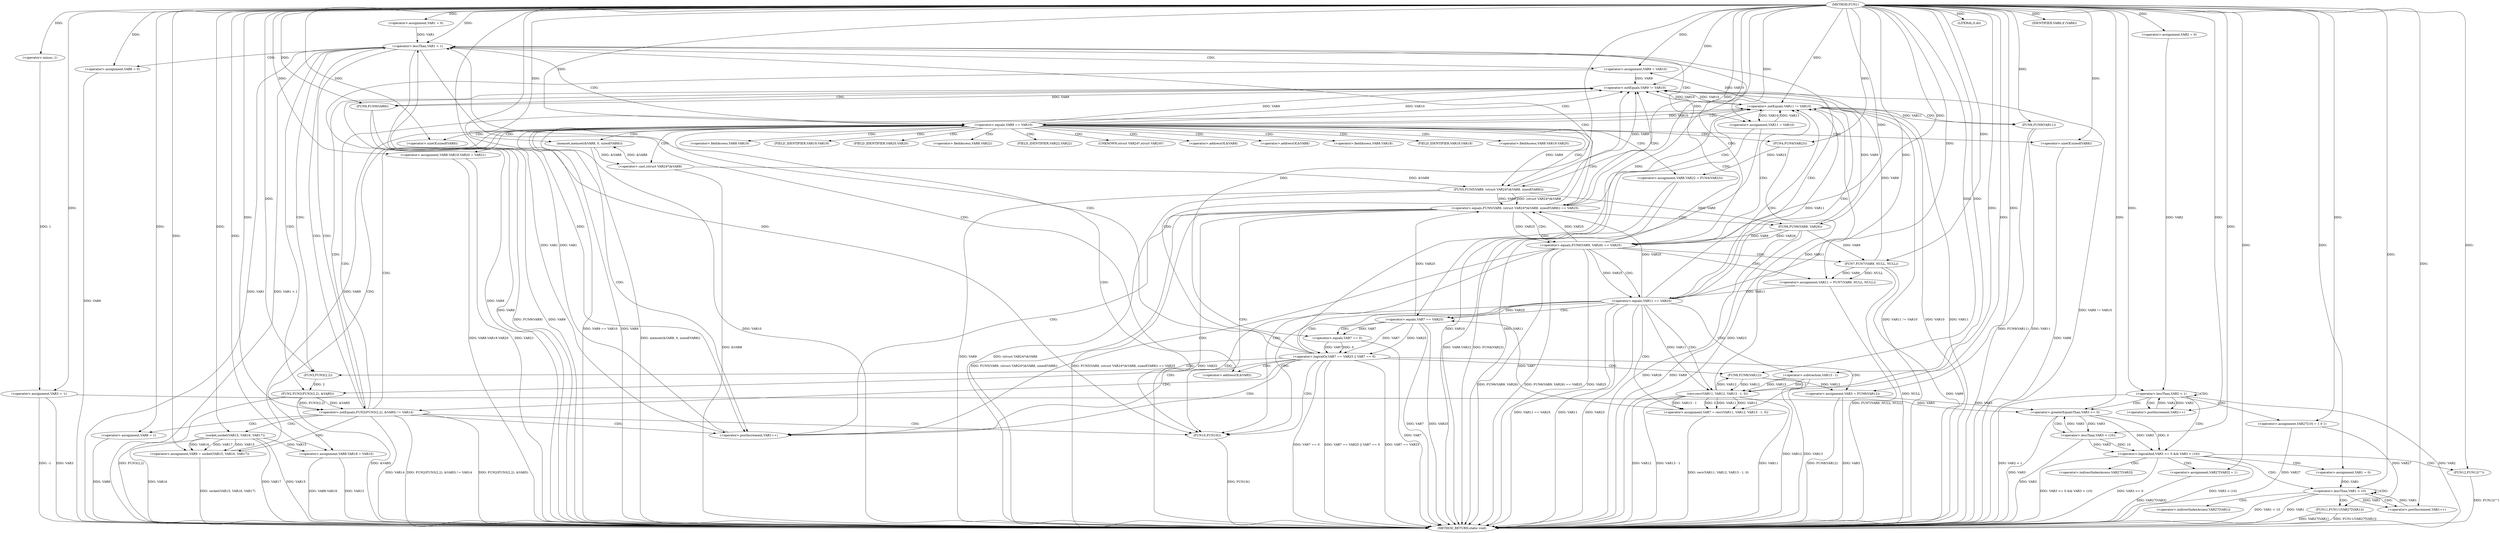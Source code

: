 digraph FUN1 {  
"1000100" [label = "(METHOD,FUN1)" ]
"1000310" [label = "(METHOD_RETURN,static void)" ]
"1000105" [label = "(<operator>.assignment,VAR3 = -1)" ]
"1000107" [label = "(<operator>.minus,-1)" ]
"1000110" [label = "(<operator>.assignment,VAR1 = 0)" ]
"1000113" [label = "(<operator>.lessThan,VAR1 < 1)" ]
"1000116" [label = "(<operator>.postIncrement,VAR1++)" ]
"1000122" [label = "(<operator>.assignment,VAR6 = 0)" ]
"1000128" [label = "(<operator>.assignment,VAR9 = VAR10)" ]
"1000132" [label = "(<operator>.assignment,VAR11 = VAR10)" ]
"1000139" [label = "(<operator>.notEquals,FUN2(FUN3(2,2), &VAR5) != VAR14)" ]
"1000140" [label = "(FUN2,FUN2(FUN3(2,2), &VAR5))" ]
"1000141" [label = "(FUN3,FUN3(2,2))" ]
"1000149" [label = "(<operator>.assignment,VAR6 = 1)" ]
"1000152" [label = "(<operator>.assignment,VAR9 = socket(VAR15, VAR16, VAR17))" ]
"1000154" [label = "(socket,socket(VAR15, VAR16, VAR17))" ]
"1000159" [label = "(<operator>.equals,VAR9 == VAR10)" ]
"1000164" [label = "(memset,memset(&VAR8, 0, sizeof(VAR8)))" ]
"1000168" [label = "(<operator>.sizeOf,sizeof(VAR8))" ]
"1000170" [label = "(<operator>.assignment,VAR8.VAR18 = VAR15)" ]
"1000175" [label = "(<operator>.assignment,VAR8.VAR19.VAR20 = VAR21)" ]
"1000182" [label = "(<operator>.assignment,VAR8.VAR22 = FUN4(VAR23))" ]
"1000186" [label = "(FUN4,FUN4(VAR23))" ]
"1000189" [label = "(<operator>.equals,FUN5(VAR9, (struct VAR24*)&VAR8, sizeof(VAR8)) == VAR25)" ]
"1000190" [label = "(FUN5,FUN5(VAR9, (struct VAR24*)&VAR8, sizeof(VAR8)))" ]
"1000192" [label = "(<operator>.cast,(struct VAR24*)&VAR8)" ]
"1000196" [label = "(<operator>.sizeOf,sizeof(VAR8))" ]
"1000202" [label = "(<operator>.equals,FUN6(VAR9, VAR26) == VAR25)" ]
"1000203" [label = "(FUN6,FUN6(VAR9, VAR26))" ]
"1000209" [label = "(<operator>.assignment,VAR11 = FUN7(VAR9, NULL, NULL))" ]
"1000211" [label = "(FUN7,FUN7(VAR9, NULL, NULL))" ]
"1000216" [label = "(<operator>.equals,VAR11 == VAR25)" ]
"1000221" [label = "(<operator>.assignment,VAR7 = recv(VAR11, VAR12, VAR13 - 1, 0))" ]
"1000223" [label = "(recv,recv(VAR11, VAR12, VAR13 - 1, 0))" ]
"1000226" [label = "(<operator>.subtraction,VAR13 - 1)" ]
"1000231" [label = "(<operator>.logicalOr,VAR7 == VAR25 || VAR7 == 0)" ]
"1000232" [label = "(<operator>.equals,VAR7 == VAR25)" ]
"1000235" [label = "(<operator>.equals,VAR7 == 0)" ]
"1000240" [label = "(<operator>.assignment,VAR3 = FUN8(VAR12))" ]
"1000242" [label = "(FUN8,FUN8(VAR12))" ]
"1000244" [label = "(LITERAL,0,do)" ]
"1000246" [label = "(<operator>.notEquals,VAR9 != VAR10)" ]
"1000250" [label = "(FUN9,FUN9(VAR9))" ]
"1000253" [label = "(<operator>.notEquals,VAR11 != VAR10)" ]
"1000257" [label = "(FUN9,FUN9(VAR11))" ]
"1000260" [label = "(IDENTIFIER,VAR6,if (VAR6))" ]
"1000262" [label = "(FUN10,FUN10())" ]
"1000264" [label = "(<operator>.assignment,VAR2 = 0)" ]
"1000267" [label = "(<operator>.lessThan,VAR2 < 1)" ]
"1000270" [label = "(<operator>.postIncrement,VAR2++)" ]
"1000276" [label = "(<operator>.assignment,VAR27[10] = { 0 })" ]
"1000279" [label = "(<operator>.logicalAnd,VAR3 >= 0 && VAR3 < (10))" ]
"1000280" [label = "(<operator>.greaterEqualsThan,VAR3 >= 0)" ]
"1000283" [label = "(<operator>.lessThan,VAR3 < (10))" ]
"1000287" [label = "(<operator>.assignment,VAR27[VAR3] = 1)" ]
"1000293" [label = "(<operator>.assignment,VAR1 = 0)" ]
"1000296" [label = "(<operator>.lessThan,VAR1 < 10)" ]
"1000299" [label = "(<operator>.postIncrement,VAR1++)" ]
"1000302" [label = "(FUN11,FUN11(VAR27[VAR1]))" ]
"1000308" [label = "(FUN12,FUN12(\"\"))" ]
"1000144" [label = "(<operator>.addressOf,&VAR5)" ]
"1000165" [label = "(<operator>.addressOf,&VAR8)" ]
"1000171" [label = "(<operator>.fieldAccess,VAR8.VAR18)" ]
"1000173" [label = "(FIELD_IDENTIFIER,VAR18,VAR18)" ]
"1000176" [label = "(<operator>.fieldAccess,VAR8.VAR19.VAR20)" ]
"1000177" [label = "(<operator>.fieldAccess,VAR8.VAR19)" ]
"1000179" [label = "(FIELD_IDENTIFIER,VAR19,VAR19)" ]
"1000180" [label = "(FIELD_IDENTIFIER,VAR20,VAR20)" ]
"1000183" [label = "(<operator>.fieldAccess,VAR8.VAR22)" ]
"1000185" [label = "(FIELD_IDENTIFIER,VAR22,VAR22)" ]
"1000193" [label = "(UNKNOWN,struct VAR24*,struct VAR24*)" ]
"1000194" [label = "(<operator>.addressOf,&VAR8)" ]
"1000288" [label = "(<operator>.indirectIndexAccess,VAR27[VAR3])" ]
"1000303" [label = "(<operator>.indirectIndexAccess,VAR27[VAR1])" ]
  "1000175" -> "1000310"  [ label = "DDG: VAR21"] 
  "1000203" -> "1000310"  [ label = "DDG: VAR26"] 
  "1000159" -> "1000310"  [ label = "DDG: VAR9 == VAR10"] 
  "1000164" -> "1000310"  [ label = "DDG: memset(&VAR8, 0, sizeof(VAR8))"] 
  "1000182" -> "1000310"  [ label = "DDG: FUN4(VAR23)"] 
  "1000186" -> "1000310"  [ label = "DDG: VAR23"] 
  "1000223" -> "1000310"  [ label = "DDG: VAR12"] 
  "1000250" -> "1000310"  [ label = "DDG: VAR9"] 
  "1000192" -> "1000310"  [ label = "DDG: &VAR8"] 
  "1000226" -> "1000310"  [ label = "DDG: VAR13"] 
  "1000221" -> "1000310"  [ label = "DDG: recv(VAR11, VAR12, VAR13 - 1, 0)"] 
  "1000283" -> "1000310"  [ label = "DDG: VAR3"] 
  "1000105" -> "1000310"  [ label = "DDG: -1"] 
  "1000235" -> "1000310"  [ label = "DDG: VAR7"] 
  "1000232" -> "1000310"  [ label = "DDG: VAR7"] 
  "1000253" -> "1000310"  [ label = "DDG: VAR11 != VAR10"] 
  "1000231" -> "1000310"  [ label = "DDG: VAR7 == 0"] 
  "1000279" -> "1000310"  [ label = "DDG: VAR3 >= 0"] 
  "1000189" -> "1000310"  [ label = "DDG: FUN5(VAR9, (struct VAR24*)&VAR8, sizeof(VAR8))"] 
  "1000216" -> "1000310"  [ label = "DDG: VAR11 == VAR25"] 
  "1000296" -> "1000310"  [ label = "DDG: VAR1 < 10"] 
  "1000154" -> "1000310"  [ label = "DDG: VAR17"] 
  "1000253" -> "1000310"  [ label = "DDG: VAR10"] 
  "1000302" -> "1000310"  [ label = "DDG: VAR27[VAR1]"] 
  "1000223" -> "1000310"  [ label = "DDG: VAR13 - 1"] 
  "1000216" -> "1000310"  [ label = "DDG: VAR11"] 
  "1000113" -> "1000310"  [ label = "DDG: VAR1"] 
  "1000159" -> "1000310"  [ label = "DDG: VAR9"] 
  "1000211" -> "1000310"  [ label = "DDG: NULL"] 
  "1000253" -> "1000310"  [ label = "DDG: VAR11"] 
  "1000189" -> "1000310"  [ label = "DDG: FUN5(VAR9, (struct VAR24*)&VAR8, sizeof(VAR8)) == VAR25"] 
  "1000202" -> "1000310"  [ label = "DDG: VAR25"] 
  "1000122" -> "1000310"  [ label = "DDG: VAR6"] 
  "1000140" -> "1000310"  [ label = "DDG: FUN3(2,2)"] 
  "1000139" -> "1000310"  [ label = "DDG: FUN2(FUN3(2,2), &VAR5) != VAR14"] 
  "1000139" -> "1000310"  [ label = "DDG: FUN2(FUN3(2,2), &VAR5)"] 
  "1000267" -> "1000310"  [ label = "DDG: VAR2"] 
  "1000128" -> "1000310"  [ label = "DDG: VAR9"] 
  "1000154" -> "1000310"  [ label = "DDG: VAR15"] 
  "1000140" -> "1000310"  [ label = "DDG: &VAR5"] 
  "1000267" -> "1000310"  [ label = "DDG: VAR2 < 1"] 
  "1000132" -> "1000310"  [ label = "DDG: VAR10"] 
  "1000190" -> "1000310"  [ label = "DDG: VAR9"] 
  "1000216" -> "1000310"  [ label = "DDG: VAR25"] 
  "1000202" -> "1000310"  [ label = "DDG: FUN6(VAR9, VAR26)"] 
  "1000257" -> "1000310"  [ label = "DDG: VAR11"] 
  "1000175" -> "1000310"  [ label = "DDG: VAR8.VAR19.VAR20"] 
  "1000302" -> "1000310"  [ label = "DDG: FUN11(VAR27[VAR1])"] 
  "1000231" -> "1000310"  [ label = "DDG: VAR7 == VAR25 || VAR7 == 0"] 
  "1000132" -> "1000310"  [ label = "DDG: VAR11"] 
  "1000211" -> "1000310"  [ label = "DDG: VAR9"] 
  "1000296" -> "1000310"  [ label = "DDG: VAR1"] 
  "1000262" -> "1000310"  [ label = "DDG: FUN10()"] 
  "1000152" -> "1000310"  [ label = "DDG: socket(VAR15, VAR16, VAR17)"] 
  "1000196" -> "1000310"  [ label = "DDG: VAR8"] 
  "1000231" -> "1000310"  [ label = "DDG: VAR7 == VAR25"] 
  "1000113" -> "1000310"  [ label = "DDG: VAR1 < 1"] 
  "1000209" -> "1000310"  [ label = "DDG: FUN7(VAR9, NULL, NULL)"] 
  "1000280" -> "1000310"  [ label = "DDG: VAR3"] 
  "1000232" -> "1000310"  [ label = "DDG: VAR25"] 
  "1000276" -> "1000310"  [ label = "DDG: VAR27"] 
  "1000240" -> "1000310"  [ label = "DDG: FUN8(VAR12)"] 
  "1000287" -> "1000310"  [ label = "DDG: VAR27[VAR3]"] 
  "1000170" -> "1000310"  [ label = "DDG: VAR8.VAR18"] 
  "1000149" -> "1000310"  [ label = "DDG: VAR6"] 
  "1000257" -> "1000310"  [ label = "DDG: FUN9(VAR11)"] 
  "1000250" -> "1000310"  [ label = "DDG: FUN9(VAR9)"] 
  "1000154" -> "1000310"  [ label = "DDG: VAR16"] 
  "1000308" -> "1000310"  [ label = "DDG: FUN12(\"\")"] 
  "1000246" -> "1000310"  [ label = "DDG: VAR9 != VAR10"] 
  "1000279" -> "1000310"  [ label = "DDG: VAR3 < (10)"] 
  "1000139" -> "1000310"  [ label = "DDG: VAR14"] 
  "1000240" -> "1000310"  [ label = "DDG: VAR3"] 
  "1000159" -> "1000310"  [ label = "DDG: VAR10"] 
  "1000182" -> "1000310"  [ label = "DDG: VAR8.VAR22"] 
  "1000190" -> "1000310"  [ label = "DDG: (struct VAR24*)&VAR8"] 
  "1000279" -> "1000310"  [ label = "DDG: VAR3 >= 0 && VAR3 < (10)"] 
  "1000170" -> "1000310"  [ label = "DDG: VAR15"] 
  "1000242" -> "1000310"  [ label = "DDG: VAR12"] 
  "1000105" -> "1000310"  [ label = "DDG: VAR3"] 
  "1000246" -> "1000310"  [ label = "DDG: VAR9"] 
  "1000223" -> "1000310"  [ label = "DDG: VAR11"] 
  "1000202" -> "1000310"  [ label = "DDG: FUN6(VAR9, VAR26) == VAR25"] 
  "1000203" -> "1000310"  [ label = "DDG: VAR9"] 
  "1000189" -> "1000310"  [ label = "DDG: VAR25"] 
  "1000107" -> "1000105"  [ label = "DDG: 1"] 
  "1000100" -> "1000105"  [ label = "DDG: "] 
  "1000100" -> "1000107"  [ label = "DDG: "] 
  "1000100" -> "1000110"  [ label = "DDG: "] 
  "1000116" -> "1000113"  [ label = "DDG: VAR1"] 
  "1000110" -> "1000113"  [ label = "DDG: VAR1"] 
  "1000100" -> "1000113"  [ label = "DDG: "] 
  "1000113" -> "1000116"  [ label = "DDG: VAR1"] 
  "1000100" -> "1000116"  [ label = "DDG: "] 
  "1000100" -> "1000122"  [ label = "DDG: "] 
  "1000253" -> "1000128"  [ label = "DDG: VAR10"] 
  "1000100" -> "1000128"  [ label = "DDG: "] 
  "1000100" -> "1000132"  [ label = "DDG: "] 
  "1000253" -> "1000132"  [ label = "DDG: VAR10"] 
  "1000140" -> "1000139"  [ label = "DDG: FUN3(2,2)"] 
  "1000140" -> "1000139"  [ label = "DDG: &VAR5"] 
  "1000141" -> "1000140"  [ label = "DDG: 2"] 
  "1000100" -> "1000141"  [ label = "DDG: "] 
  "1000100" -> "1000139"  [ label = "DDG: "] 
  "1000100" -> "1000149"  [ label = "DDG: "] 
  "1000154" -> "1000152"  [ label = "DDG: VAR15"] 
  "1000154" -> "1000152"  [ label = "DDG: VAR16"] 
  "1000154" -> "1000152"  [ label = "DDG: VAR17"] 
  "1000100" -> "1000152"  [ label = "DDG: "] 
  "1000100" -> "1000154"  [ label = "DDG: "] 
  "1000152" -> "1000159"  [ label = "DDG: VAR9"] 
  "1000100" -> "1000159"  [ label = "DDG: "] 
  "1000253" -> "1000159"  [ label = "DDG: VAR10"] 
  "1000192" -> "1000164"  [ label = "DDG: &VAR8"] 
  "1000100" -> "1000164"  [ label = "DDG: "] 
  "1000100" -> "1000168"  [ label = "DDG: "] 
  "1000154" -> "1000170"  [ label = "DDG: VAR15"] 
  "1000100" -> "1000170"  [ label = "DDG: "] 
  "1000100" -> "1000175"  [ label = "DDG: "] 
  "1000186" -> "1000182"  [ label = "DDG: VAR23"] 
  "1000100" -> "1000186"  [ label = "DDG: "] 
  "1000190" -> "1000189"  [ label = "DDG: VAR9"] 
  "1000190" -> "1000189"  [ label = "DDG: (struct VAR24*)&VAR8"] 
  "1000159" -> "1000190"  [ label = "DDG: VAR9"] 
  "1000100" -> "1000190"  [ label = "DDG: "] 
  "1000192" -> "1000190"  [ label = "DDG: &VAR8"] 
  "1000164" -> "1000192"  [ label = "DDG: &VAR8"] 
  "1000100" -> "1000196"  [ label = "DDG: "] 
  "1000202" -> "1000189"  [ label = "DDG: VAR25"] 
  "1000216" -> "1000189"  [ label = "DDG: VAR25"] 
  "1000232" -> "1000189"  [ label = "DDG: VAR25"] 
  "1000100" -> "1000189"  [ label = "DDG: "] 
  "1000203" -> "1000202"  [ label = "DDG: VAR9"] 
  "1000203" -> "1000202"  [ label = "DDG: VAR26"] 
  "1000190" -> "1000203"  [ label = "DDG: VAR9"] 
  "1000100" -> "1000203"  [ label = "DDG: "] 
  "1000189" -> "1000202"  [ label = "DDG: VAR25"] 
  "1000100" -> "1000202"  [ label = "DDG: "] 
  "1000211" -> "1000209"  [ label = "DDG: VAR9"] 
  "1000211" -> "1000209"  [ label = "DDG: NULL"] 
  "1000100" -> "1000209"  [ label = "DDG: "] 
  "1000203" -> "1000211"  [ label = "DDG: VAR9"] 
  "1000100" -> "1000211"  [ label = "DDG: "] 
  "1000209" -> "1000216"  [ label = "DDG: VAR11"] 
  "1000100" -> "1000216"  [ label = "DDG: "] 
  "1000202" -> "1000216"  [ label = "DDG: VAR25"] 
  "1000223" -> "1000221"  [ label = "DDG: VAR11"] 
  "1000223" -> "1000221"  [ label = "DDG: VAR12"] 
  "1000223" -> "1000221"  [ label = "DDG: VAR13 - 1"] 
  "1000223" -> "1000221"  [ label = "DDG: 0"] 
  "1000100" -> "1000221"  [ label = "DDG: "] 
  "1000216" -> "1000223"  [ label = "DDG: VAR11"] 
  "1000100" -> "1000223"  [ label = "DDG: "] 
  "1000242" -> "1000223"  [ label = "DDG: VAR12"] 
  "1000226" -> "1000223"  [ label = "DDG: VAR13"] 
  "1000226" -> "1000223"  [ label = "DDG: 1"] 
  "1000100" -> "1000226"  [ label = "DDG: "] 
  "1000232" -> "1000231"  [ label = "DDG: VAR7"] 
  "1000232" -> "1000231"  [ label = "DDG: VAR25"] 
  "1000221" -> "1000232"  [ label = "DDG: VAR7"] 
  "1000100" -> "1000232"  [ label = "DDG: "] 
  "1000216" -> "1000232"  [ label = "DDG: VAR25"] 
  "1000235" -> "1000231"  [ label = "DDG: VAR7"] 
  "1000235" -> "1000231"  [ label = "DDG: 0"] 
  "1000232" -> "1000235"  [ label = "DDG: VAR7"] 
  "1000100" -> "1000235"  [ label = "DDG: "] 
  "1000242" -> "1000240"  [ label = "DDG: VAR12"] 
  "1000100" -> "1000240"  [ label = "DDG: "] 
  "1000223" -> "1000242"  [ label = "DDG: VAR12"] 
  "1000100" -> "1000242"  [ label = "DDG: "] 
  "1000100" -> "1000244"  [ label = "DDG: "] 
  "1000159" -> "1000246"  [ label = "DDG: VAR9"] 
  "1000128" -> "1000246"  [ label = "DDG: VAR9"] 
  "1000190" -> "1000246"  [ label = "DDG: VAR9"] 
  "1000211" -> "1000246"  [ label = "DDG: VAR9"] 
  "1000203" -> "1000246"  [ label = "DDG: VAR9"] 
  "1000100" -> "1000246"  [ label = "DDG: "] 
  "1000159" -> "1000246"  [ label = "DDG: VAR10"] 
  "1000253" -> "1000246"  [ label = "DDG: VAR10"] 
  "1000246" -> "1000250"  [ label = "DDG: VAR9"] 
  "1000100" -> "1000250"  [ label = "DDG: "] 
  "1000216" -> "1000253"  [ label = "DDG: VAR11"] 
  "1000132" -> "1000253"  [ label = "DDG: VAR11"] 
  "1000223" -> "1000253"  [ label = "DDG: VAR11"] 
  "1000100" -> "1000253"  [ label = "DDG: "] 
  "1000246" -> "1000253"  [ label = "DDG: VAR10"] 
  "1000253" -> "1000257"  [ label = "DDG: VAR11"] 
  "1000100" -> "1000257"  [ label = "DDG: "] 
  "1000100" -> "1000260"  [ label = "DDG: "] 
  "1000100" -> "1000262"  [ label = "DDG: "] 
  "1000100" -> "1000264"  [ label = "DDG: "] 
  "1000264" -> "1000267"  [ label = "DDG: VAR2"] 
  "1000270" -> "1000267"  [ label = "DDG: VAR2"] 
  "1000100" -> "1000267"  [ label = "DDG: "] 
  "1000267" -> "1000270"  [ label = "DDG: VAR2"] 
  "1000100" -> "1000270"  [ label = "DDG: "] 
  "1000100" -> "1000276"  [ label = "DDG: "] 
  "1000280" -> "1000279"  [ label = "DDG: VAR3"] 
  "1000280" -> "1000279"  [ label = "DDG: 0"] 
  "1000283" -> "1000280"  [ label = "DDG: VAR3"] 
  "1000240" -> "1000280"  [ label = "DDG: VAR3"] 
  "1000105" -> "1000280"  [ label = "DDG: VAR3"] 
  "1000100" -> "1000280"  [ label = "DDG: "] 
  "1000283" -> "1000279"  [ label = "DDG: VAR3"] 
  "1000283" -> "1000279"  [ label = "DDG: 10"] 
  "1000280" -> "1000283"  [ label = "DDG: VAR3"] 
  "1000100" -> "1000283"  [ label = "DDG: "] 
  "1000100" -> "1000287"  [ label = "DDG: "] 
  "1000100" -> "1000293"  [ label = "DDG: "] 
  "1000293" -> "1000296"  [ label = "DDG: VAR1"] 
  "1000299" -> "1000296"  [ label = "DDG: VAR1"] 
  "1000100" -> "1000296"  [ label = "DDG: "] 
  "1000296" -> "1000299"  [ label = "DDG: VAR1"] 
  "1000100" -> "1000299"  [ label = "DDG: "] 
  "1000276" -> "1000302"  [ label = "DDG: VAR27"] 
  "1000100" -> "1000308"  [ label = "DDG: "] 
  "1000113" -> "1000128"  [ label = "CDG: "] 
  "1000113" -> "1000141"  [ label = "CDG: "] 
  "1000113" -> "1000139"  [ label = "CDG: "] 
  "1000113" -> "1000144"  [ label = "CDG: "] 
  "1000113" -> "1000122"  [ label = "CDG: "] 
  "1000113" -> "1000132"  [ label = "CDG: "] 
  "1000113" -> "1000140"  [ label = "CDG: "] 
  "1000139" -> "1000149"  [ label = "CDG: "] 
  "1000139" -> "1000154"  [ label = "CDG: "] 
  "1000139" -> "1000152"  [ label = "CDG: "] 
  "1000139" -> "1000159"  [ label = "CDG: "] 
  "1000139" -> "1000116"  [ label = "CDG: "] 
  "1000139" -> "1000246"  [ label = "CDG: "] 
  "1000139" -> "1000253"  [ label = "CDG: "] 
  "1000139" -> "1000113"  [ label = "CDG: "] 
  "1000139" -> "1000262"  [ label = "CDG: "] 
  "1000159" -> "1000164"  [ label = "CDG: "] 
  "1000159" -> "1000182"  [ label = "CDG: "] 
  "1000159" -> "1000180"  [ label = "CDG: "] 
  "1000159" -> "1000183"  [ label = "CDG: "] 
  "1000159" -> "1000165"  [ label = "CDG: "] 
  "1000159" -> "1000190"  [ label = "CDG: "] 
  "1000159" -> "1000175"  [ label = "CDG: "] 
  "1000159" -> "1000179"  [ label = "CDG: "] 
  "1000159" -> "1000194"  [ label = "CDG: "] 
  "1000159" -> "1000192"  [ label = "CDG: "] 
  "1000159" -> "1000176"  [ label = "CDG: "] 
  "1000159" -> "1000185"  [ label = "CDG: "] 
  "1000159" -> "1000186"  [ label = "CDG: "] 
  "1000159" -> "1000189"  [ label = "CDG: "] 
  "1000159" -> "1000196"  [ label = "CDG: "] 
  "1000159" -> "1000168"  [ label = "CDG: "] 
  "1000159" -> "1000173"  [ label = "CDG: "] 
  "1000159" -> "1000170"  [ label = "CDG: "] 
  "1000159" -> "1000171"  [ label = "CDG: "] 
  "1000159" -> "1000193"  [ label = "CDG: "] 
  "1000159" -> "1000177"  [ label = "CDG: "] 
  "1000159" -> "1000116"  [ label = "CDG: "] 
  "1000159" -> "1000246"  [ label = "CDG: "] 
  "1000159" -> "1000253"  [ label = "CDG: "] 
  "1000159" -> "1000113"  [ label = "CDG: "] 
  "1000159" -> "1000262"  [ label = "CDG: "] 
  "1000189" -> "1000203"  [ label = "CDG: "] 
  "1000189" -> "1000202"  [ label = "CDG: "] 
  "1000189" -> "1000116"  [ label = "CDG: "] 
  "1000189" -> "1000246"  [ label = "CDG: "] 
  "1000189" -> "1000253"  [ label = "CDG: "] 
  "1000189" -> "1000113"  [ label = "CDG: "] 
  "1000189" -> "1000262"  [ label = "CDG: "] 
  "1000202" -> "1000211"  [ label = "CDG: "] 
  "1000202" -> "1000216"  [ label = "CDG: "] 
  "1000202" -> "1000209"  [ label = "CDG: "] 
  "1000202" -> "1000116"  [ label = "CDG: "] 
  "1000202" -> "1000246"  [ label = "CDG: "] 
  "1000202" -> "1000253"  [ label = "CDG: "] 
  "1000202" -> "1000113"  [ label = "CDG: "] 
  "1000202" -> "1000262"  [ label = "CDG: "] 
  "1000216" -> "1000221"  [ label = "CDG: "] 
  "1000216" -> "1000226"  [ label = "CDG: "] 
  "1000216" -> "1000232"  [ label = "CDG: "] 
  "1000216" -> "1000231"  [ label = "CDG: "] 
  "1000216" -> "1000223"  [ label = "CDG: "] 
  "1000216" -> "1000116"  [ label = "CDG: "] 
  "1000216" -> "1000246"  [ label = "CDG: "] 
  "1000216" -> "1000253"  [ label = "CDG: "] 
  "1000216" -> "1000113"  [ label = "CDG: "] 
  "1000216" -> "1000262"  [ label = "CDG: "] 
  "1000231" -> "1000242"  [ label = "CDG: "] 
  "1000231" -> "1000240"  [ label = "CDG: "] 
  "1000231" -> "1000141"  [ label = "CDG: "] 
  "1000231" -> "1000139"  [ label = "CDG: "] 
  "1000231" -> "1000144"  [ label = "CDG: "] 
  "1000231" -> "1000116"  [ label = "CDG: "] 
  "1000231" -> "1000246"  [ label = "CDG: "] 
  "1000231" -> "1000253"  [ label = "CDG: "] 
  "1000231" -> "1000113"  [ label = "CDG: "] 
  "1000231" -> "1000140"  [ label = "CDG: "] 
  "1000231" -> "1000262"  [ label = "CDG: "] 
  "1000232" -> "1000235"  [ label = "CDG: "] 
  "1000246" -> "1000250"  [ label = "CDG: "] 
  "1000253" -> "1000257"  [ label = "CDG: "] 
  "1000267" -> "1000276"  [ label = "CDG: "] 
  "1000267" -> "1000270"  [ label = "CDG: "] 
  "1000267" -> "1000279"  [ label = "CDG: "] 
  "1000267" -> "1000280"  [ label = "CDG: "] 
  "1000267" -> "1000267"  [ label = "CDG: "] 
  "1000279" -> "1000293"  [ label = "CDG: "] 
  "1000279" -> "1000308"  [ label = "CDG: "] 
  "1000279" -> "1000288"  [ label = "CDG: "] 
  "1000279" -> "1000296"  [ label = "CDG: "] 
  "1000279" -> "1000287"  [ label = "CDG: "] 
  "1000280" -> "1000283"  [ label = "CDG: "] 
  "1000296" -> "1000302"  [ label = "CDG: "] 
  "1000296" -> "1000303"  [ label = "CDG: "] 
  "1000296" -> "1000299"  [ label = "CDG: "] 
  "1000296" -> "1000296"  [ label = "CDG: "] 
}
